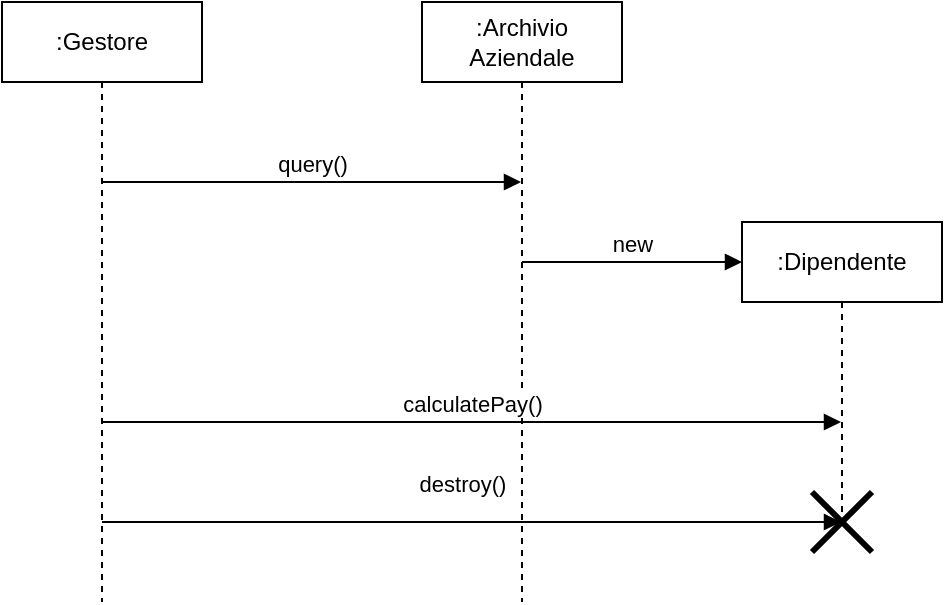<mxfile version="20.5.3" type="embed"><diagram id="23iRSUPoRavnBvh4doch" name="Page-1"><mxGraphModel dx="976" dy="678" grid="1" gridSize="10" guides="1" tooltips="1" connect="1" arrows="1" fold="1" page="1" pageScale="1" pageWidth="827" pageHeight="1169" math="0" shadow="0"><root><mxCell id="0"/><mxCell id="1" parent="0"/><mxCell id="2" value=":Gestore" style="shape=umlLifeline;perimeter=lifelinePerimeter;whiteSpace=wrap;html=1;container=1;collapsible=0;recursiveResize=0;outlineConnect=0;" vertex="1" parent="1"><mxGeometry x="130" y="110" width="100" height="300" as="geometry"/></mxCell><mxCell id="3" value=":Archivio Aziendale" style="shape=umlLifeline;perimeter=lifelinePerimeter;whiteSpace=wrap;html=1;container=1;collapsible=0;recursiveResize=0;outlineConnect=0;" vertex="1" parent="1"><mxGeometry x="340" y="110" width="100" height="300" as="geometry"/></mxCell><mxCell id="6" value=":Dipendente" style="shape=umlLifeline;perimeter=lifelinePerimeter;whiteSpace=wrap;html=1;container=1;collapsible=0;recursiveResize=0;outlineConnect=0;" vertex="1" parent="1"><mxGeometry x="500" y="220" width="100" height="150" as="geometry"/></mxCell><mxCell id="7" value="query()" style="html=1;verticalAlign=bottom;endArrow=block;rounded=0;" edge="1" parent="1" source="2" target="3"><mxGeometry width="80" relative="1" as="geometry"><mxPoint x="180" y="250" as="sourcePoint"/><mxPoint x="540" y="340" as="targetPoint"/><Array as="points"><mxPoint x="340" y="200"/></Array></mxGeometry></mxCell><mxCell id="8" value="new" style="html=1;verticalAlign=bottom;endArrow=block;rounded=0;" edge="1" parent="1" source="3"><mxGeometry width="80" relative="1" as="geometry"><mxPoint x="460" y="340" as="sourcePoint"/><mxPoint x="500" y="240" as="targetPoint"/><Array as="points"><mxPoint x="460" y="240"/></Array></mxGeometry></mxCell><mxCell id="9" value="calculatePay()" style="html=1;verticalAlign=bottom;endArrow=block;rounded=0;" edge="1" parent="1" source="2" target="6"><mxGeometry width="80" relative="1" as="geometry"><mxPoint x="460" y="340" as="sourcePoint"/><mxPoint x="540" y="340" as="targetPoint"/><Array as="points"><mxPoint x="450" y="320"/></Array></mxGeometry></mxCell><mxCell id="10" value="destroy()" style="html=1;verticalAlign=bottom;endArrow=block;rounded=0;startArrow=none;" edge="1" parent="1" source="11" target="6"><mxGeometry x="-0.172" y="140" width="80" relative="1" as="geometry"><mxPoint x="460" y="340" as="sourcePoint"/><mxPoint x="540" y="340" as="targetPoint"/><Array as="points"><mxPoint x="500" y="370"/></Array><mxPoint x="-140" y="130" as="offset"/></mxGeometry></mxCell><mxCell id="11" value="" style="shape=umlDestroy;whiteSpace=wrap;html=1;strokeWidth=3;" vertex="1" parent="1"><mxGeometry x="535" y="355" width="30" height="30" as="geometry"/></mxCell><mxCell id="12" value="" style="html=1;verticalAlign=bottom;endArrow=none;rounded=0;" edge="1" parent="1" source="2"><mxGeometry width="80" relative="1" as="geometry"><mxPoint x="179.5" y="370" as="sourcePoint"/><mxPoint x="530" y="370" as="targetPoint"/><Array as="points"/></mxGeometry></mxCell></root></mxGraphModel></diagram></mxfile>